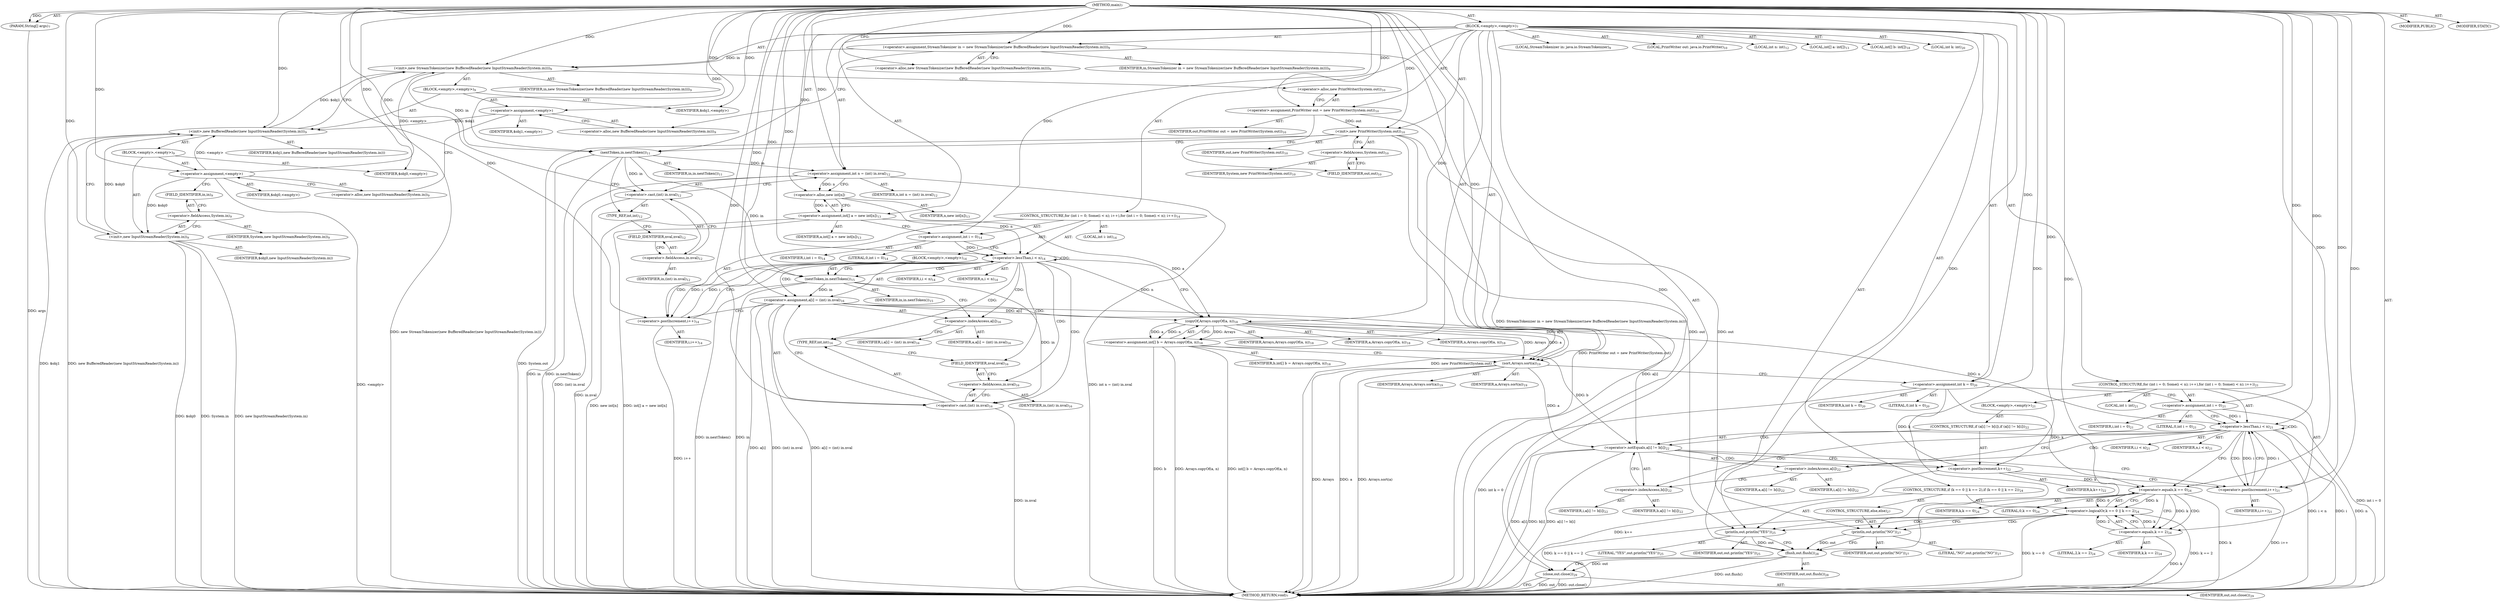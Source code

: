 digraph "main" {  
"21" [label = <(METHOD,main)<SUB>7</SUB>> ]
"22" [label = <(PARAM,String[] args)<SUB>7</SUB>> ]
"23" [label = <(BLOCK,&lt;empty&gt;,&lt;empty&gt;)<SUB>7</SUB>> ]
"4" [label = <(LOCAL,StreamTokenizer in: java.io.StreamTokenizer)<SUB>9</SUB>> ]
"24" [label = <(&lt;operator&gt;.assignment,StreamTokenizer in = new StreamTokenizer(new BufferedReader(new InputStreamReader(System.in))))<SUB>9</SUB>> ]
"25" [label = <(IDENTIFIER,in,StreamTokenizer in = new StreamTokenizer(new BufferedReader(new InputStreamReader(System.in))))<SUB>9</SUB>> ]
"26" [label = <(&lt;operator&gt;.alloc,new StreamTokenizer(new BufferedReader(new InputStreamReader(System.in))))<SUB>9</SUB>> ]
"27" [label = <(&lt;init&gt;,new StreamTokenizer(new BufferedReader(new InputStreamReader(System.in))))<SUB>9</SUB>> ]
"3" [label = <(IDENTIFIER,in,new StreamTokenizer(new BufferedReader(new InputStreamReader(System.in))))<SUB>9</SUB>> ]
"28" [label = <(BLOCK,&lt;empty&gt;,&lt;empty&gt;)<SUB>9</SUB>> ]
"29" [label = <(&lt;operator&gt;.assignment,&lt;empty&gt;)> ]
"30" [label = <(IDENTIFIER,$obj1,&lt;empty&gt;)> ]
"31" [label = <(&lt;operator&gt;.alloc,new BufferedReader(new InputStreamReader(System.in)))<SUB>9</SUB>> ]
"32" [label = <(&lt;init&gt;,new BufferedReader(new InputStreamReader(System.in)))<SUB>9</SUB>> ]
"33" [label = <(IDENTIFIER,$obj1,new BufferedReader(new InputStreamReader(System.in)))> ]
"34" [label = <(BLOCK,&lt;empty&gt;,&lt;empty&gt;)<SUB>9</SUB>> ]
"35" [label = <(&lt;operator&gt;.assignment,&lt;empty&gt;)> ]
"36" [label = <(IDENTIFIER,$obj0,&lt;empty&gt;)> ]
"37" [label = <(&lt;operator&gt;.alloc,new InputStreamReader(System.in))<SUB>9</SUB>> ]
"38" [label = <(&lt;init&gt;,new InputStreamReader(System.in))<SUB>9</SUB>> ]
"39" [label = <(IDENTIFIER,$obj0,new InputStreamReader(System.in))> ]
"40" [label = <(&lt;operator&gt;.fieldAccess,System.in)<SUB>9</SUB>> ]
"41" [label = <(IDENTIFIER,System,new InputStreamReader(System.in))<SUB>9</SUB>> ]
"42" [label = <(FIELD_IDENTIFIER,in,in)<SUB>9</SUB>> ]
"43" [label = <(IDENTIFIER,$obj0,&lt;empty&gt;)> ]
"44" [label = <(IDENTIFIER,$obj1,&lt;empty&gt;)> ]
"6" [label = <(LOCAL,PrintWriter out: java.io.PrintWriter)<SUB>10</SUB>> ]
"45" [label = <(&lt;operator&gt;.assignment,PrintWriter out = new PrintWriter(System.out))<SUB>10</SUB>> ]
"46" [label = <(IDENTIFIER,out,PrintWriter out = new PrintWriter(System.out))<SUB>10</SUB>> ]
"47" [label = <(&lt;operator&gt;.alloc,new PrintWriter(System.out))<SUB>10</SUB>> ]
"48" [label = <(&lt;init&gt;,new PrintWriter(System.out))<SUB>10</SUB>> ]
"5" [label = <(IDENTIFIER,out,new PrintWriter(System.out))<SUB>10</SUB>> ]
"49" [label = <(&lt;operator&gt;.fieldAccess,System.out)<SUB>10</SUB>> ]
"50" [label = <(IDENTIFIER,System,new PrintWriter(System.out))<SUB>10</SUB>> ]
"51" [label = <(FIELD_IDENTIFIER,out,out)<SUB>10</SUB>> ]
"52" [label = <(nextToken,in.nextToken())<SUB>11</SUB>> ]
"53" [label = <(IDENTIFIER,in,in.nextToken())<SUB>11</SUB>> ]
"54" [label = <(LOCAL,int n: int)<SUB>12</SUB>> ]
"55" [label = <(&lt;operator&gt;.assignment,int n = (int) in.nval)<SUB>12</SUB>> ]
"56" [label = <(IDENTIFIER,n,int n = (int) in.nval)<SUB>12</SUB>> ]
"57" [label = <(&lt;operator&gt;.cast,(int) in.nval)<SUB>12</SUB>> ]
"58" [label = <(TYPE_REF,int,int)<SUB>12</SUB>> ]
"59" [label = <(&lt;operator&gt;.fieldAccess,in.nval)<SUB>12</SUB>> ]
"60" [label = <(IDENTIFIER,in,(int) in.nval)<SUB>12</SUB>> ]
"61" [label = <(FIELD_IDENTIFIER,nval,nval)<SUB>12</SUB>> ]
"62" [label = <(LOCAL,int[] a: int[])<SUB>13</SUB>> ]
"63" [label = <(&lt;operator&gt;.assignment,int[] a = new int[n])<SUB>13</SUB>> ]
"64" [label = <(IDENTIFIER,a,int[] a = new int[n])<SUB>13</SUB>> ]
"65" [label = <(&lt;operator&gt;.alloc,new int[n])> ]
"66" [label = <(IDENTIFIER,n,new int[n])<SUB>13</SUB>> ]
"67" [label = <(CONTROL_STRUCTURE,for (int i = 0; Some(i &lt; n); i++),for (int i = 0; Some(i &lt; n); i++))<SUB>14</SUB>> ]
"68" [label = <(LOCAL,int i: int)<SUB>14</SUB>> ]
"69" [label = <(&lt;operator&gt;.assignment,int i = 0)<SUB>14</SUB>> ]
"70" [label = <(IDENTIFIER,i,int i = 0)<SUB>14</SUB>> ]
"71" [label = <(LITERAL,0,int i = 0)<SUB>14</SUB>> ]
"72" [label = <(&lt;operator&gt;.lessThan,i &lt; n)<SUB>14</SUB>> ]
"73" [label = <(IDENTIFIER,i,i &lt; n)<SUB>14</SUB>> ]
"74" [label = <(IDENTIFIER,n,i &lt; n)<SUB>14</SUB>> ]
"75" [label = <(&lt;operator&gt;.postIncrement,i++)<SUB>14</SUB>> ]
"76" [label = <(IDENTIFIER,i,i++)<SUB>14</SUB>> ]
"77" [label = <(BLOCK,&lt;empty&gt;,&lt;empty&gt;)<SUB>14</SUB>> ]
"78" [label = <(nextToken,in.nextToken())<SUB>15</SUB>> ]
"79" [label = <(IDENTIFIER,in,in.nextToken())<SUB>15</SUB>> ]
"80" [label = <(&lt;operator&gt;.assignment,a[i] = (int) in.nval)<SUB>16</SUB>> ]
"81" [label = <(&lt;operator&gt;.indexAccess,a[i])<SUB>16</SUB>> ]
"82" [label = <(IDENTIFIER,a,a[i] = (int) in.nval)<SUB>16</SUB>> ]
"83" [label = <(IDENTIFIER,i,a[i] = (int) in.nval)<SUB>16</SUB>> ]
"84" [label = <(&lt;operator&gt;.cast,(int) in.nval)<SUB>16</SUB>> ]
"85" [label = <(TYPE_REF,int,int)<SUB>16</SUB>> ]
"86" [label = <(&lt;operator&gt;.fieldAccess,in.nval)<SUB>16</SUB>> ]
"87" [label = <(IDENTIFIER,in,(int) in.nval)<SUB>16</SUB>> ]
"88" [label = <(FIELD_IDENTIFIER,nval,nval)<SUB>16</SUB>> ]
"89" [label = <(LOCAL,int[] b: int[])<SUB>18</SUB>> ]
"90" [label = <(&lt;operator&gt;.assignment,int[] b = Arrays.copyOf(a, n))<SUB>18</SUB>> ]
"91" [label = <(IDENTIFIER,b,int[] b = Arrays.copyOf(a, n))<SUB>18</SUB>> ]
"92" [label = <(copyOf,Arrays.copyOf(a, n))<SUB>18</SUB>> ]
"93" [label = <(IDENTIFIER,Arrays,Arrays.copyOf(a, n))<SUB>18</SUB>> ]
"94" [label = <(IDENTIFIER,a,Arrays.copyOf(a, n))<SUB>18</SUB>> ]
"95" [label = <(IDENTIFIER,n,Arrays.copyOf(a, n))<SUB>18</SUB>> ]
"96" [label = <(sort,Arrays.sort(a))<SUB>19</SUB>> ]
"97" [label = <(IDENTIFIER,Arrays,Arrays.sort(a))<SUB>19</SUB>> ]
"98" [label = <(IDENTIFIER,a,Arrays.sort(a))<SUB>19</SUB>> ]
"99" [label = <(LOCAL,int k: int)<SUB>20</SUB>> ]
"100" [label = <(&lt;operator&gt;.assignment,int k = 0)<SUB>20</SUB>> ]
"101" [label = <(IDENTIFIER,k,int k = 0)<SUB>20</SUB>> ]
"102" [label = <(LITERAL,0,int k = 0)<SUB>20</SUB>> ]
"103" [label = <(CONTROL_STRUCTURE,for (int i = 0; Some(i &lt; n); i++),for (int i = 0; Some(i &lt; n); i++))<SUB>21</SUB>> ]
"104" [label = <(LOCAL,int i: int)<SUB>21</SUB>> ]
"105" [label = <(&lt;operator&gt;.assignment,int i = 0)<SUB>21</SUB>> ]
"106" [label = <(IDENTIFIER,i,int i = 0)<SUB>21</SUB>> ]
"107" [label = <(LITERAL,0,int i = 0)<SUB>21</SUB>> ]
"108" [label = <(&lt;operator&gt;.lessThan,i &lt; n)<SUB>21</SUB>> ]
"109" [label = <(IDENTIFIER,i,i &lt; n)<SUB>21</SUB>> ]
"110" [label = <(IDENTIFIER,n,i &lt; n)<SUB>21</SUB>> ]
"111" [label = <(&lt;operator&gt;.postIncrement,i++)<SUB>21</SUB>> ]
"112" [label = <(IDENTIFIER,i,i++)<SUB>21</SUB>> ]
"113" [label = <(BLOCK,&lt;empty&gt;,&lt;empty&gt;)<SUB>21</SUB>> ]
"114" [label = <(CONTROL_STRUCTURE,if (a[i] != b[i]),if (a[i] != b[i]))<SUB>22</SUB>> ]
"115" [label = <(&lt;operator&gt;.notEquals,a[i] != b[i])<SUB>22</SUB>> ]
"116" [label = <(&lt;operator&gt;.indexAccess,a[i])<SUB>22</SUB>> ]
"117" [label = <(IDENTIFIER,a,a[i] != b[i])<SUB>22</SUB>> ]
"118" [label = <(IDENTIFIER,i,a[i] != b[i])<SUB>22</SUB>> ]
"119" [label = <(&lt;operator&gt;.indexAccess,b[i])<SUB>22</SUB>> ]
"120" [label = <(IDENTIFIER,b,a[i] != b[i])<SUB>22</SUB>> ]
"121" [label = <(IDENTIFIER,i,a[i] != b[i])<SUB>22</SUB>> ]
"122" [label = <(&lt;operator&gt;.postIncrement,k++)<SUB>22</SUB>> ]
"123" [label = <(IDENTIFIER,k,k++)<SUB>22</SUB>> ]
"124" [label = <(CONTROL_STRUCTURE,if (k == 0 || k == 2),if (k == 0 || k == 2))<SUB>24</SUB>> ]
"125" [label = <(&lt;operator&gt;.logicalOr,k == 0 || k == 2)<SUB>24</SUB>> ]
"126" [label = <(&lt;operator&gt;.equals,k == 0)<SUB>24</SUB>> ]
"127" [label = <(IDENTIFIER,k,k == 0)<SUB>24</SUB>> ]
"128" [label = <(LITERAL,0,k == 0)<SUB>24</SUB>> ]
"129" [label = <(&lt;operator&gt;.equals,k == 2)<SUB>24</SUB>> ]
"130" [label = <(IDENTIFIER,k,k == 2)<SUB>24</SUB>> ]
"131" [label = <(LITERAL,2,k == 2)<SUB>24</SUB>> ]
"132" [label = <(println,out.println(&quot;YES&quot;))<SUB>25</SUB>> ]
"133" [label = <(IDENTIFIER,out,out.println(&quot;YES&quot;))<SUB>25</SUB>> ]
"134" [label = <(LITERAL,&quot;YES&quot;,out.println(&quot;YES&quot;))<SUB>25</SUB>> ]
"135" [label = <(CONTROL_STRUCTURE,else,else)<SUB>27</SUB>> ]
"136" [label = <(println,out.println(&quot;NO&quot;))<SUB>27</SUB>> ]
"137" [label = <(IDENTIFIER,out,out.println(&quot;NO&quot;))<SUB>27</SUB>> ]
"138" [label = <(LITERAL,&quot;NO&quot;,out.println(&quot;NO&quot;))<SUB>27</SUB>> ]
"139" [label = <(flush,out.flush())<SUB>28</SUB>> ]
"140" [label = <(IDENTIFIER,out,out.flush())<SUB>28</SUB>> ]
"141" [label = <(close,out.close())<SUB>29</SUB>> ]
"142" [label = <(IDENTIFIER,out,out.close())<SUB>29</SUB>> ]
"143" [label = <(MODIFIER,PUBLIC)> ]
"144" [label = <(MODIFIER,STATIC)> ]
"145" [label = <(METHOD_RETURN,void)<SUB>7</SUB>> ]
  "21" -> "22"  [ label = "AST: "] 
  "21" -> "23"  [ label = "AST: "] 
  "21" -> "143"  [ label = "AST: "] 
  "21" -> "144"  [ label = "AST: "] 
  "21" -> "145"  [ label = "AST: "] 
  "23" -> "4"  [ label = "AST: "] 
  "23" -> "24"  [ label = "AST: "] 
  "23" -> "27"  [ label = "AST: "] 
  "23" -> "6"  [ label = "AST: "] 
  "23" -> "45"  [ label = "AST: "] 
  "23" -> "48"  [ label = "AST: "] 
  "23" -> "52"  [ label = "AST: "] 
  "23" -> "54"  [ label = "AST: "] 
  "23" -> "55"  [ label = "AST: "] 
  "23" -> "62"  [ label = "AST: "] 
  "23" -> "63"  [ label = "AST: "] 
  "23" -> "67"  [ label = "AST: "] 
  "23" -> "89"  [ label = "AST: "] 
  "23" -> "90"  [ label = "AST: "] 
  "23" -> "96"  [ label = "AST: "] 
  "23" -> "99"  [ label = "AST: "] 
  "23" -> "100"  [ label = "AST: "] 
  "23" -> "103"  [ label = "AST: "] 
  "23" -> "124"  [ label = "AST: "] 
  "23" -> "139"  [ label = "AST: "] 
  "23" -> "141"  [ label = "AST: "] 
  "24" -> "25"  [ label = "AST: "] 
  "24" -> "26"  [ label = "AST: "] 
  "27" -> "3"  [ label = "AST: "] 
  "27" -> "28"  [ label = "AST: "] 
  "28" -> "29"  [ label = "AST: "] 
  "28" -> "32"  [ label = "AST: "] 
  "28" -> "44"  [ label = "AST: "] 
  "29" -> "30"  [ label = "AST: "] 
  "29" -> "31"  [ label = "AST: "] 
  "32" -> "33"  [ label = "AST: "] 
  "32" -> "34"  [ label = "AST: "] 
  "34" -> "35"  [ label = "AST: "] 
  "34" -> "38"  [ label = "AST: "] 
  "34" -> "43"  [ label = "AST: "] 
  "35" -> "36"  [ label = "AST: "] 
  "35" -> "37"  [ label = "AST: "] 
  "38" -> "39"  [ label = "AST: "] 
  "38" -> "40"  [ label = "AST: "] 
  "40" -> "41"  [ label = "AST: "] 
  "40" -> "42"  [ label = "AST: "] 
  "45" -> "46"  [ label = "AST: "] 
  "45" -> "47"  [ label = "AST: "] 
  "48" -> "5"  [ label = "AST: "] 
  "48" -> "49"  [ label = "AST: "] 
  "49" -> "50"  [ label = "AST: "] 
  "49" -> "51"  [ label = "AST: "] 
  "52" -> "53"  [ label = "AST: "] 
  "55" -> "56"  [ label = "AST: "] 
  "55" -> "57"  [ label = "AST: "] 
  "57" -> "58"  [ label = "AST: "] 
  "57" -> "59"  [ label = "AST: "] 
  "59" -> "60"  [ label = "AST: "] 
  "59" -> "61"  [ label = "AST: "] 
  "63" -> "64"  [ label = "AST: "] 
  "63" -> "65"  [ label = "AST: "] 
  "65" -> "66"  [ label = "AST: "] 
  "67" -> "68"  [ label = "AST: "] 
  "67" -> "69"  [ label = "AST: "] 
  "67" -> "72"  [ label = "AST: "] 
  "67" -> "75"  [ label = "AST: "] 
  "67" -> "77"  [ label = "AST: "] 
  "69" -> "70"  [ label = "AST: "] 
  "69" -> "71"  [ label = "AST: "] 
  "72" -> "73"  [ label = "AST: "] 
  "72" -> "74"  [ label = "AST: "] 
  "75" -> "76"  [ label = "AST: "] 
  "77" -> "78"  [ label = "AST: "] 
  "77" -> "80"  [ label = "AST: "] 
  "78" -> "79"  [ label = "AST: "] 
  "80" -> "81"  [ label = "AST: "] 
  "80" -> "84"  [ label = "AST: "] 
  "81" -> "82"  [ label = "AST: "] 
  "81" -> "83"  [ label = "AST: "] 
  "84" -> "85"  [ label = "AST: "] 
  "84" -> "86"  [ label = "AST: "] 
  "86" -> "87"  [ label = "AST: "] 
  "86" -> "88"  [ label = "AST: "] 
  "90" -> "91"  [ label = "AST: "] 
  "90" -> "92"  [ label = "AST: "] 
  "92" -> "93"  [ label = "AST: "] 
  "92" -> "94"  [ label = "AST: "] 
  "92" -> "95"  [ label = "AST: "] 
  "96" -> "97"  [ label = "AST: "] 
  "96" -> "98"  [ label = "AST: "] 
  "100" -> "101"  [ label = "AST: "] 
  "100" -> "102"  [ label = "AST: "] 
  "103" -> "104"  [ label = "AST: "] 
  "103" -> "105"  [ label = "AST: "] 
  "103" -> "108"  [ label = "AST: "] 
  "103" -> "111"  [ label = "AST: "] 
  "103" -> "113"  [ label = "AST: "] 
  "105" -> "106"  [ label = "AST: "] 
  "105" -> "107"  [ label = "AST: "] 
  "108" -> "109"  [ label = "AST: "] 
  "108" -> "110"  [ label = "AST: "] 
  "111" -> "112"  [ label = "AST: "] 
  "113" -> "114"  [ label = "AST: "] 
  "114" -> "115"  [ label = "AST: "] 
  "114" -> "122"  [ label = "AST: "] 
  "115" -> "116"  [ label = "AST: "] 
  "115" -> "119"  [ label = "AST: "] 
  "116" -> "117"  [ label = "AST: "] 
  "116" -> "118"  [ label = "AST: "] 
  "119" -> "120"  [ label = "AST: "] 
  "119" -> "121"  [ label = "AST: "] 
  "122" -> "123"  [ label = "AST: "] 
  "124" -> "125"  [ label = "AST: "] 
  "124" -> "132"  [ label = "AST: "] 
  "124" -> "135"  [ label = "AST: "] 
  "125" -> "126"  [ label = "AST: "] 
  "125" -> "129"  [ label = "AST: "] 
  "126" -> "127"  [ label = "AST: "] 
  "126" -> "128"  [ label = "AST: "] 
  "129" -> "130"  [ label = "AST: "] 
  "129" -> "131"  [ label = "AST: "] 
  "132" -> "133"  [ label = "AST: "] 
  "132" -> "134"  [ label = "AST: "] 
  "135" -> "136"  [ label = "AST: "] 
  "136" -> "137"  [ label = "AST: "] 
  "136" -> "138"  [ label = "AST: "] 
  "139" -> "140"  [ label = "AST: "] 
  "141" -> "142"  [ label = "AST: "] 
  "24" -> "31"  [ label = "CFG: "] 
  "27" -> "47"  [ label = "CFG: "] 
  "45" -> "51"  [ label = "CFG: "] 
  "48" -> "52"  [ label = "CFG: "] 
  "52" -> "58"  [ label = "CFG: "] 
  "55" -> "65"  [ label = "CFG: "] 
  "63" -> "69"  [ label = "CFG: "] 
  "90" -> "96"  [ label = "CFG: "] 
  "96" -> "100"  [ label = "CFG: "] 
  "100" -> "105"  [ label = "CFG: "] 
  "139" -> "141"  [ label = "CFG: "] 
  "141" -> "145"  [ label = "CFG: "] 
  "26" -> "24"  [ label = "CFG: "] 
  "47" -> "45"  [ label = "CFG: "] 
  "49" -> "48"  [ label = "CFG: "] 
  "57" -> "55"  [ label = "CFG: "] 
  "65" -> "63"  [ label = "CFG: "] 
  "69" -> "72"  [ label = "CFG: "] 
  "72" -> "78"  [ label = "CFG: "] 
  "72" -> "92"  [ label = "CFG: "] 
  "75" -> "72"  [ label = "CFG: "] 
  "92" -> "90"  [ label = "CFG: "] 
  "105" -> "108"  [ label = "CFG: "] 
  "108" -> "116"  [ label = "CFG: "] 
  "108" -> "126"  [ label = "CFG: "] 
  "111" -> "108"  [ label = "CFG: "] 
  "125" -> "132"  [ label = "CFG: "] 
  "125" -> "136"  [ label = "CFG: "] 
  "132" -> "139"  [ label = "CFG: "] 
  "29" -> "37"  [ label = "CFG: "] 
  "32" -> "27"  [ label = "CFG: "] 
  "51" -> "49"  [ label = "CFG: "] 
  "58" -> "61"  [ label = "CFG: "] 
  "59" -> "57"  [ label = "CFG: "] 
  "78" -> "81"  [ label = "CFG: "] 
  "80" -> "75"  [ label = "CFG: "] 
  "126" -> "125"  [ label = "CFG: "] 
  "126" -> "129"  [ label = "CFG: "] 
  "129" -> "125"  [ label = "CFG: "] 
  "136" -> "139"  [ label = "CFG: "] 
  "31" -> "29"  [ label = "CFG: "] 
  "61" -> "59"  [ label = "CFG: "] 
  "81" -> "85"  [ label = "CFG: "] 
  "84" -> "80"  [ label = "CFG: "] 
  "115" -> "122"  [ label = "CFG: "] 
  "115" -> "111"  [ label = "CFG: "] 
  "122" -> "111"  [ label = "CFG: "] 
  "35" -> "42"  [ label = "CFG: "] 
  "38" -> "32"  [ label = "CFG: "] 
  "85" -> "88"  [ label = "CFG: "] 
  "86" -> "84"  [ label = "CFG: "] 
  "116" -> "119"  [ label = "CFG: "] 
  "119" -> "115"  [ label = "CFG: "] 
  "37" -> "35"  [ label = "CFG: "] 
  "40" -> "38"  [ label = "CFG: "] 
  "88" -> "86"  [ label = "CFG: "] 
  "42" -> "40"  [ label = "CFG: "] 
  "21" -> "26"  [ label = "CFG: "] 
  "22" -> "145"  [ label = "DDG: args"] 
  "24" -> "145"  [ label = "DDG: StreamTokenizer in = new StreamTokenizer(new BufferedReader(new InputStreamReader(System.in)))"] 
  "32" -> "145"  [ label = "DDG: $obj1"] 
  "35" -> "145"  [ label = "DDG: &lt;empty&gt;"] 
  "38" -> "145"  [ label = "DDG: $obj0"] 
  "38" -> "145"  [ label = "DDG: System.in"] 
  "38" -> "145"  [ label = "DDG: new InputStreamReader(System.in)"] 
  "32" -> "145"  [ label = "DDG: new BufferedReader(new InputStreamReader(System.in))"] 
  "27" -> "145"  [ label = "DDG: new StreamTokenizer(new BufferedReader(new InputStreamReader(System.in)))"] 
  "45" -> "145"  [ label = "DDG: PrintWriter out = new PrintWriter(System.out)"] 
  "48" -> "145"  [ label = "DDG: System.out"] 
  "48" -> "145"  [ label = "DDG: new PrintWriter(System.out)"] 
  "52" -> "145"  [ label = "DDG: in"] 
  "52" -> "145"  [ label = "DDG: in.nextToken()"] 
  "57" -> "145"  [ label = "DDG: in.nval"] 
  "55" -> "145"  [ label = "DDG: (int) in.nval"] 
  "55" -> "145"  [ label = "DDG: int n = (int) in.nval"] 
  "63" -> "145"  [ label = "DDG: new int[n]"] 
  "63" -> "145"  [ label = "DDG: int[] a = new int[n]"] 
  "90" -> "145"  [ label = "DDG: b"] 
  "90" -> "145"  [ label = "DDG: Arrays.copyOf(a, n)"] 
  "90" -> "145"  [ label = "DDG: int[] b = Arrays.copyOf(a, n)"] 
  "96" -> "145"  [ label = "DDG: Arrays"] 
  "96" -> "145"  [ label = "DDG: a"] 
  "96" -> "145"  [ label = "DDG: Arrays.sort(a)"] 
  "100" -> "145"  [ label = "DDG: int k = 0"] 
  "105" -> "145"  [ label = "DDG: int i = 0"] 
  "108" -> "145"  [ label = "DDG: i"] 
  "108" -> "145"  [ label = "DDG: n"] 
  "108" -> "145"  [ label = "DDG: i &lt; n"] 
  "126" -> "145"  [ label = "DDG: k"] 
  "125" -> "145"  [ label = "DDG: k == 0"] 
  "129" -> "145"  [ label = "DDG: k"] 
  "125" -> "145"  [ label = "DDG: k == 2"] 
  "125" -> "145"  [ label = "DDG: k == 0 || k == 2"] 
  "139" -> "145"  [ label = "DDG: out.flush()"] 
  "141" -> "145"  [ label = "DDG: out"] 
  "141" -> "145"  [ label = "DDG: out.close()"] 
  "115" -> "145"  [ label = "DDG: a[i]"] 
  "115" -> "145"  [ label = "DDG: b[i]"] 
  "115" -> "145"  [ label = "DDG: a[i] != b[i]"] 
  "122" -> "145"  [ label = "DDG: k++"] 
  "111" -> "145"  [ label = "DDG: i++"] 
  "78" -> "145"  [ label = "DDG: in"] 
  "78" -> "145"  [ label = "DDG: in.nextToken()"] 
  "80" -> "145"  [ label = "DDG: a[i]"] 
  "84" -> "145"  [ label = "DDG: in.nval"] 
  "80" -> "145"  [ label = "DDG: (int) in.nval"] 
  "80" -> "145"  [ label = "DDG: a[i] = (int) in.nval"] 
  "75" -> "145"  [ label = "DDG: i++"] 
  "21" -> "22"  [ label = "DDG: "] 
  "21" -> "24"  [ label = "DDG: "] 
  "21" -> "45"  [ label = "DDG: "] 
  "21" -> "55"  [ label = "DDG: "] 
  "52" -> "55"  [ label = "DDG: in"] 
  "65" -> "63"  [ label = "DDG: n"] 
  "92" -> "90"  [ label = "DDG: Arrays"] 
  "92" -> "90"  [ label = "DDG: a"] 
  "92" -> "90"  [ label = "DDG: n"] 
  "21" -> "100"  [ label = "DDG: "] 
  "24" -> "27"  [ label = "DDG: in"] 
  "21" -> "27"  [ label = "DDG: "] 
  "35" -> "27"  [ label = "DDG: &lt;empty&gt;"] 
  "32" -> "27"  [ label = "DDG: $obj1"] 
  "45" -> "48"  [ label = "DDG: out"] 
  "21" -> "48"  [ label = "DDG: "] 
  "27" -> "52"  [ label = "DDG: in"] 
  "21" -> "52"  [ label = "DDG: "] 
  "21" -> "69"  [ label = "DDG: "] 
  "92" -> "96"  [ label = "DDG: Arrays"] 
  "21" -> "96"  [ label = "DDG: "] 
  "92" -> "96"  [ label = "DDG: a"] 
  "80" -> "96"  [ label = "DDG: a[i]"] 
  "21" -> "105"  [ label = "DDG: "] 
  "136" -> "139"  [ label = "DDG: out"] 
  "132" -> "139"  [ label = "DDG: out"] 
  "21" -> "139"  [ label = "DDG: "] 
  "139" -> "141"  [ label = "DDG: out"] 
  "21" -> "141"  [ label = "DDG: "] 
  "21" -> "29"  [ label = "DDG: "] 
  "21" -> "44"  [ label = "DDG: "] 
  "21" -> "57"  [ label = "DDG: "] 
  "52" -> "57"  [ label = "DDG: in"] 
  "55" -> "65"  [ label = "DDG: n"] 
  "21" -> "65"  [ label = "DDG: "] 
  "69" -> "72"  [ label = "DDG: i"] 
  "75" -> "72"  [ label = "DDG: i"] 
  "21" -> "72"  [ label = "DDG: "] 
  "65" -> "72"  [ label = "DDG: n"] 
  "72" -> "75"  [ label = "DDG: i"] 
  "21" -> "75"  [ label = "DDG: "] 
  "21" -> "80"  [ label = "DDG: "] 
  "78" -> "80"  [ label = "DDG: in"] 
  "21" -> "92"  [ label = "DDG: "] 
  "63" -> "92"  [ label = "DDG: a"] 
  "80" -> "92"  [ label = "DDG: a[i]"] 
  "72" -> "92"  [ label = "DDG: n"] 
  "105" -> "108"  [ label = "DDG: i"] 
  "111" -> "108"  [ label = "DDG: i"] 
  "21" -> "108"  [ label = "DDG: "] 
  "92" -> "108"  [ label = "DDG: n"] 
  "108" -> "111"  [ label = "DDG: i"] 
  "21" -> "111"  [ label = "DDG: "] 
  "126" -> "125"  [ label = "DDG: k"] 
  "126" -> "125"  [ label = "DDG: 0"] 
  "129" -> "125"  [ label = "DDG: k"] 
  "129" -> "125"  [ label = "DDG: 2"] 
  "48" -> "132"  [ label = "DDG: out"] 
  "21" -> "132"  [ label = "DDG: "] 
  "29" -> "32"  [ label = "DDG: $obj1"] 
  "21" -> "32"  [ label = "DDG: "] 
  "35" -> "32"  [ label = "DDG: &lt;empty&gt;"] 
  "38" -> "32"  [ label = "DDG: $obj0"] 
  "52" -> "78"  [ label = "DDG: in"] 
  "21" -> "78"  [ label = "DDG: "] 
  "100" -> "126"  [ label = "DDG: k"] 
  "122" -> "126"  [ label = "DDG: k"] 
  "21" -> "126"  [ label = "DDG: "] 
  "126" -> "129"  [ label = "DDG: k"] 
  "21" -> "129"  [ label = "DDG: "] 
  "48" -> "136"  [ label = "DDG: out"] 
  "21" -> "136"  [ label = "DDG: "] 
  "21" -> "35"  [ label = "DDG: "] 
  "21" -> "43"  [ label = "DDG: "] 
  "21" -> "84"  [ label = "DDG: "] 
  "78" -> "84"  [ label = "DDG: in"] 
  "96" -> "115"  [ label = "DDG: a"] 
  "80" -> "115"  [ label = "DDG: a[i]"] 
  "90" -> "115"  [ label = "DDG: b"] 
  "100" -> "122"  [ label = "DDG: k"] 
  "21" -> "122"  [ label = "DDG: "] 
  "35" -> "38"  [ label = "DDG: $obj0"] 
  "21" -> "38"  [ label = "DDG: "] 
  "72" -> "80"  [ label = "CDG: "] 
  "72" -> "75"  [ label = "CDG: "] 
  "72" -> "81"  [ label = "CDG: "] 
  "72" -> "84"  [ label = "CDG: "] 
  "72" -> "85"  [ label = "CDG: "] 
  "72" -> "72"  [ label = "CDG: "] 
  "72" -> "88"  [ label = "CDG: "] 
  "72" -> "78"  [ label = "CDG: "] 
  "72" -> "86"  [ label = "CDG: "] 
  "108" -> "115"  [ label = "CDG: "] 
  "108" -> "116"  [ label = "CDG: "] 
  "108" -> "119"  [ label = "CDG: "] 
  "108" -> "108"  [ label = "CDG: "] 
  "108" -> "111"  [ label = "CDG: "] 
  "125" -> "136"  [ label = "CDG: "] 
  "125" -> "132"  [ label = "CDG: "] 
  "126" -> "129"  [ label = "CDG: "] 
  "115" -> "122"  [ label = "CDG: "] 
}
